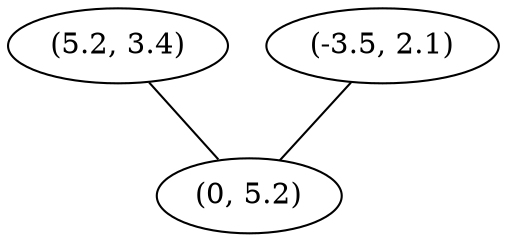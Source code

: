 graph G {
  A [label = "(5.2, 3.4)"];
  infrontofHP114 [label = "(-3.5, 2.1)"];
  C [label = "(0, 5.2)"];

  A -- C;
  infrontofHP114 -- C;
}

